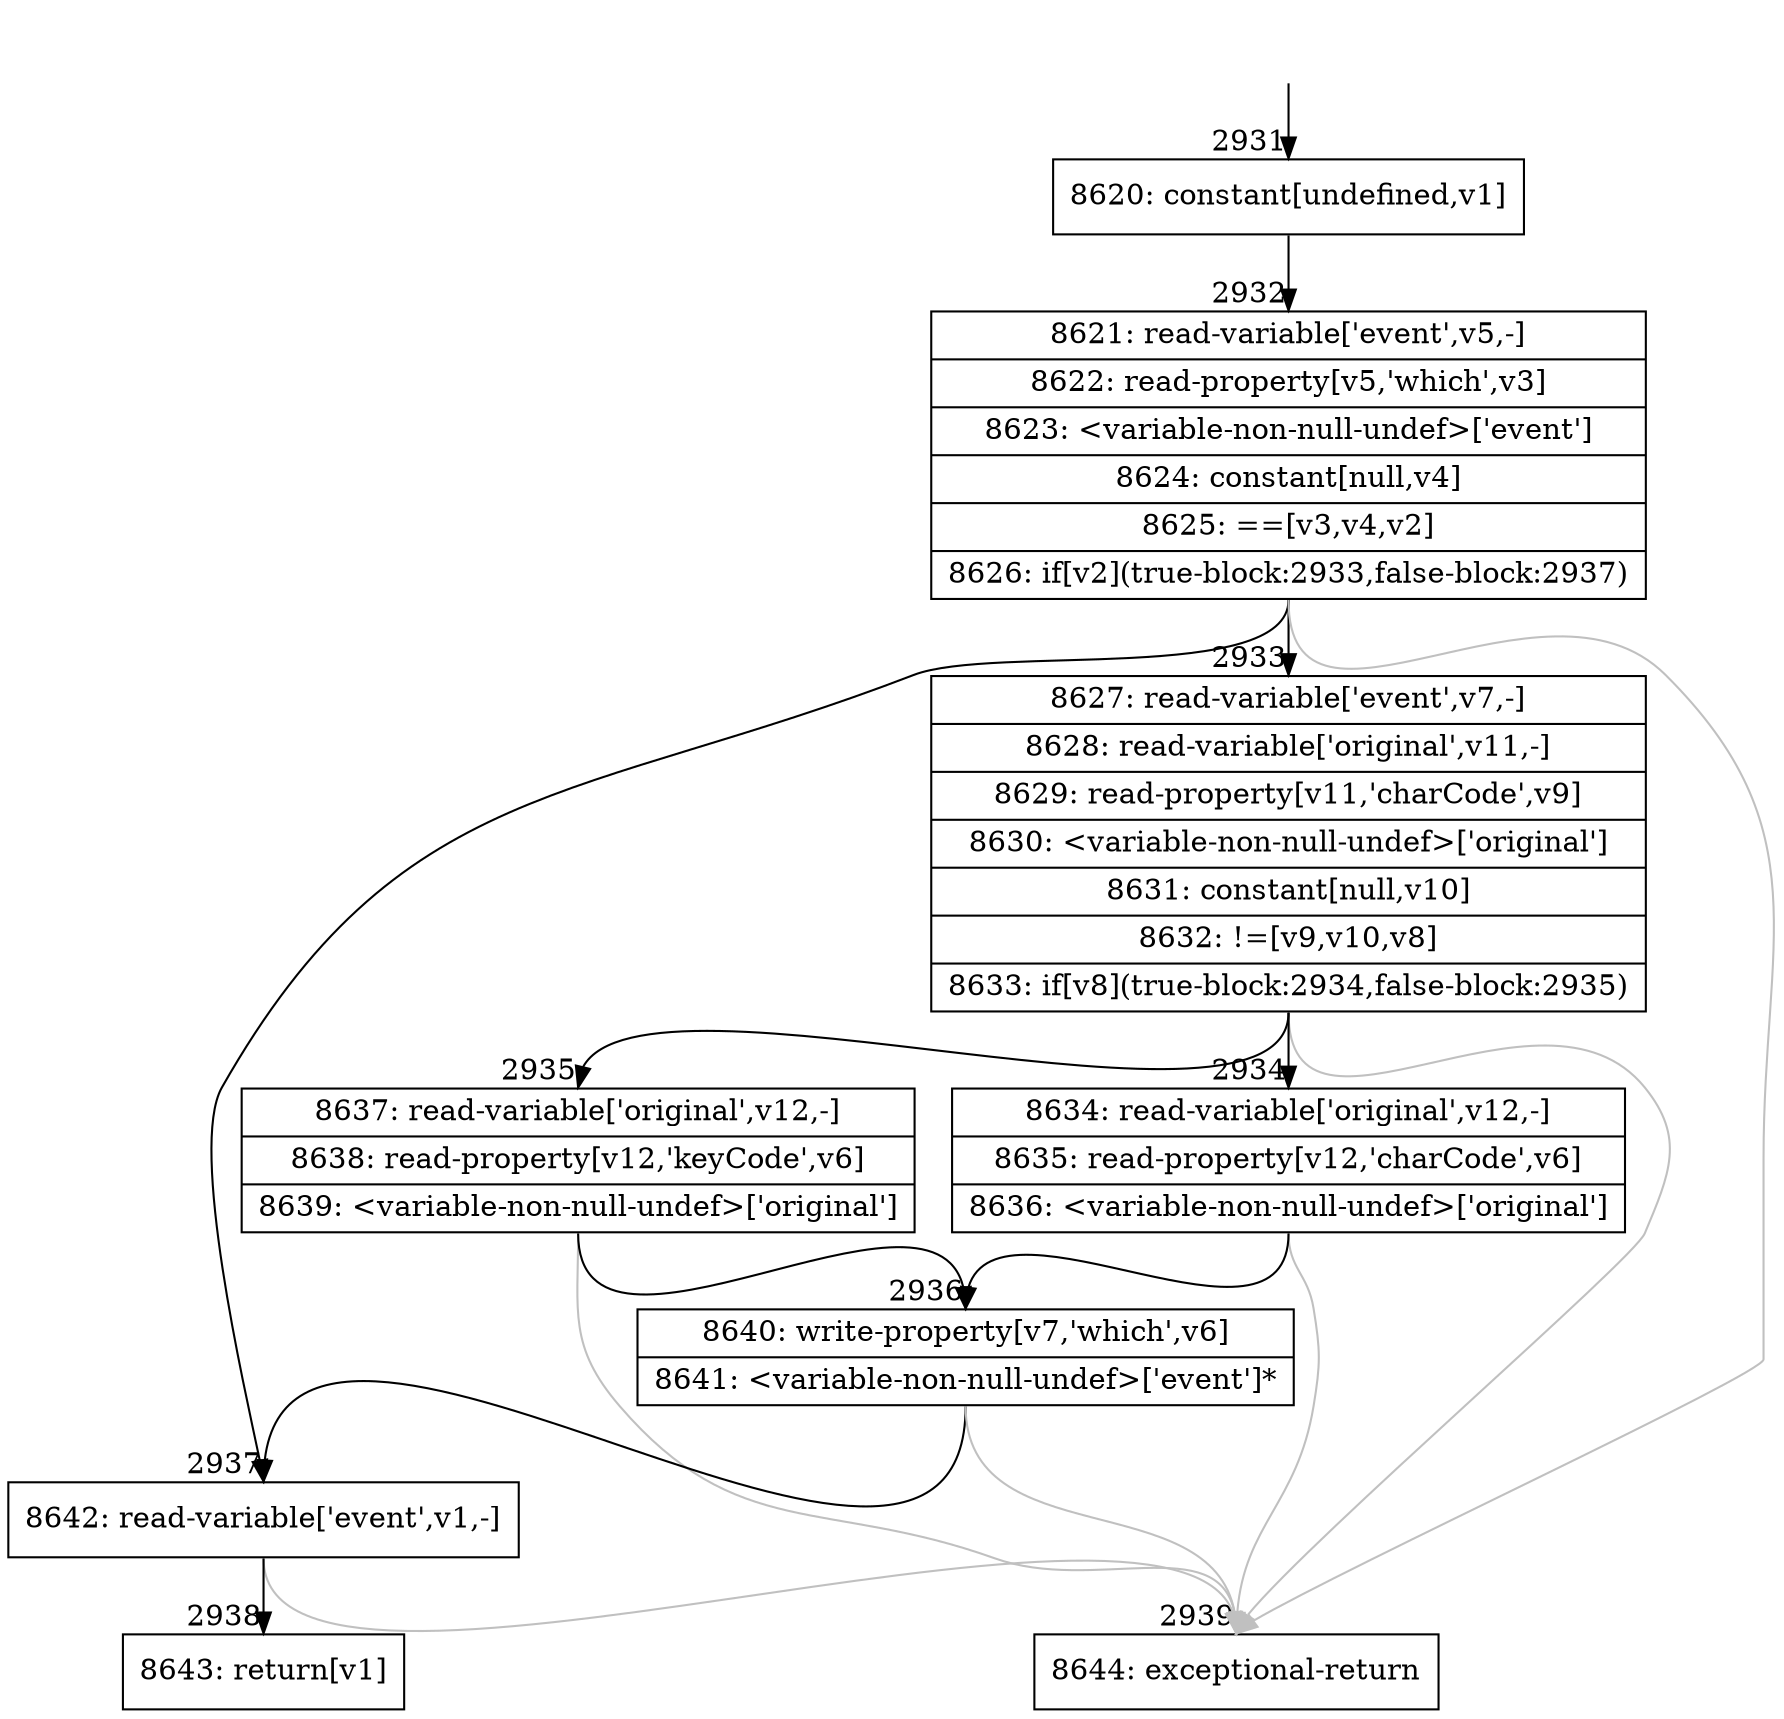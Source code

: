 digraph {
rankdir="TD"
BB_entry178[shape=none,label=""];
BB_entry178 -> BB2931 [tailport=s, headport=n, headlabel="    2931"]
BB2931 [shape=record label="{8620: constant[undefined,v1]}" ] 
BB2931 -> BB2932 [tailport=s, headport=n, headlabel="      2932"]
BB2932 [shape=record label="{8621: read-variable['event',v5,-]|8622: read-property[v5,'which',v3]|8623: \<variable-non-null-undef\>['event']|8624: constant[null,v4]|8625: ==[v3,v4,v2]|8626: if[v2](true-block:2933,false-block:2937)}" ] 
BB2932 -> BB2933 [tailport=s, headport=n, headlabel="      2933"]
BB2932 -> BB2937 [tailport=s, headport=n, headlabel="      2937"]
BB2932 -> BB2939 [tailport=s, headport=n, color=gray, headlabel="      2939"]
BB2933 [shape=record label="{8627: read-variable['event',v7,-]|8628: read-variable['original',v11,-]|8629: read-property[v11,'charCode',v9]|8630: \<variable-non-null-undef\>['original']|8631: constant[null,v10]|8632: !=[v9,v10,v8]|8633: if[v8](true-block:2934,false-block:2935)}" ] 
BB2933 -> BB2934 [tailport=s, headport=n, headlabel="      2934"]
BB2933 -> BB2935 [tailport=s, headport=n, headlabel="      2935"]
BB2933 -> BB2939 [tailport=s, headport=n, color=gray]
BB2934 [shape=record label="{8634: read-variable['original',v12,-]|8635: read-property[v12,'charCode',v6]|8636: \<variable-non-null-undef\>['original']}" ] 
BB2934 -> BB2936 [tailport=s, headport=n, headlabel="      2936"]
BB2934 -> BB2939 [tailport=s, headport=n, color=gray]
BB2935 [shape=record label="{8637: read-variable['original',v12,-]|8638: read-property[v12,'keyCode',v6]|8639: \<variable-non-null-undef\>['original']}" ] 
BB2935 -> BB2936 [tailport=s, headport=n]
BB2935 -> BB2939 [tailport=s, headport=n, color=gray]
BB2936 [shape=record label="{8640: write-property[v7,'which',v6]|8641: \<variable-non-null-undef\>['event']*}" ] 
BB2936 -> BB2937 [tailport=s, headport=n]
BB2936 -> BB2939 [tailport=s, headport=n, color=gray]
BB2937 [shape=record label="{8642: read-variable['event',v1,-]}" ] 
BB2937 -> BB2938 [tailport=s, headport=n, headlabel="      2938"]
BB2937 -> BB2939 [tailport=s, headport=n, color=gray]
BB2938 [shape=record label="{8643: return[v1]}" ] 
BB2939 [shape=record label="{8644: exceptional-return}" ] 
}
